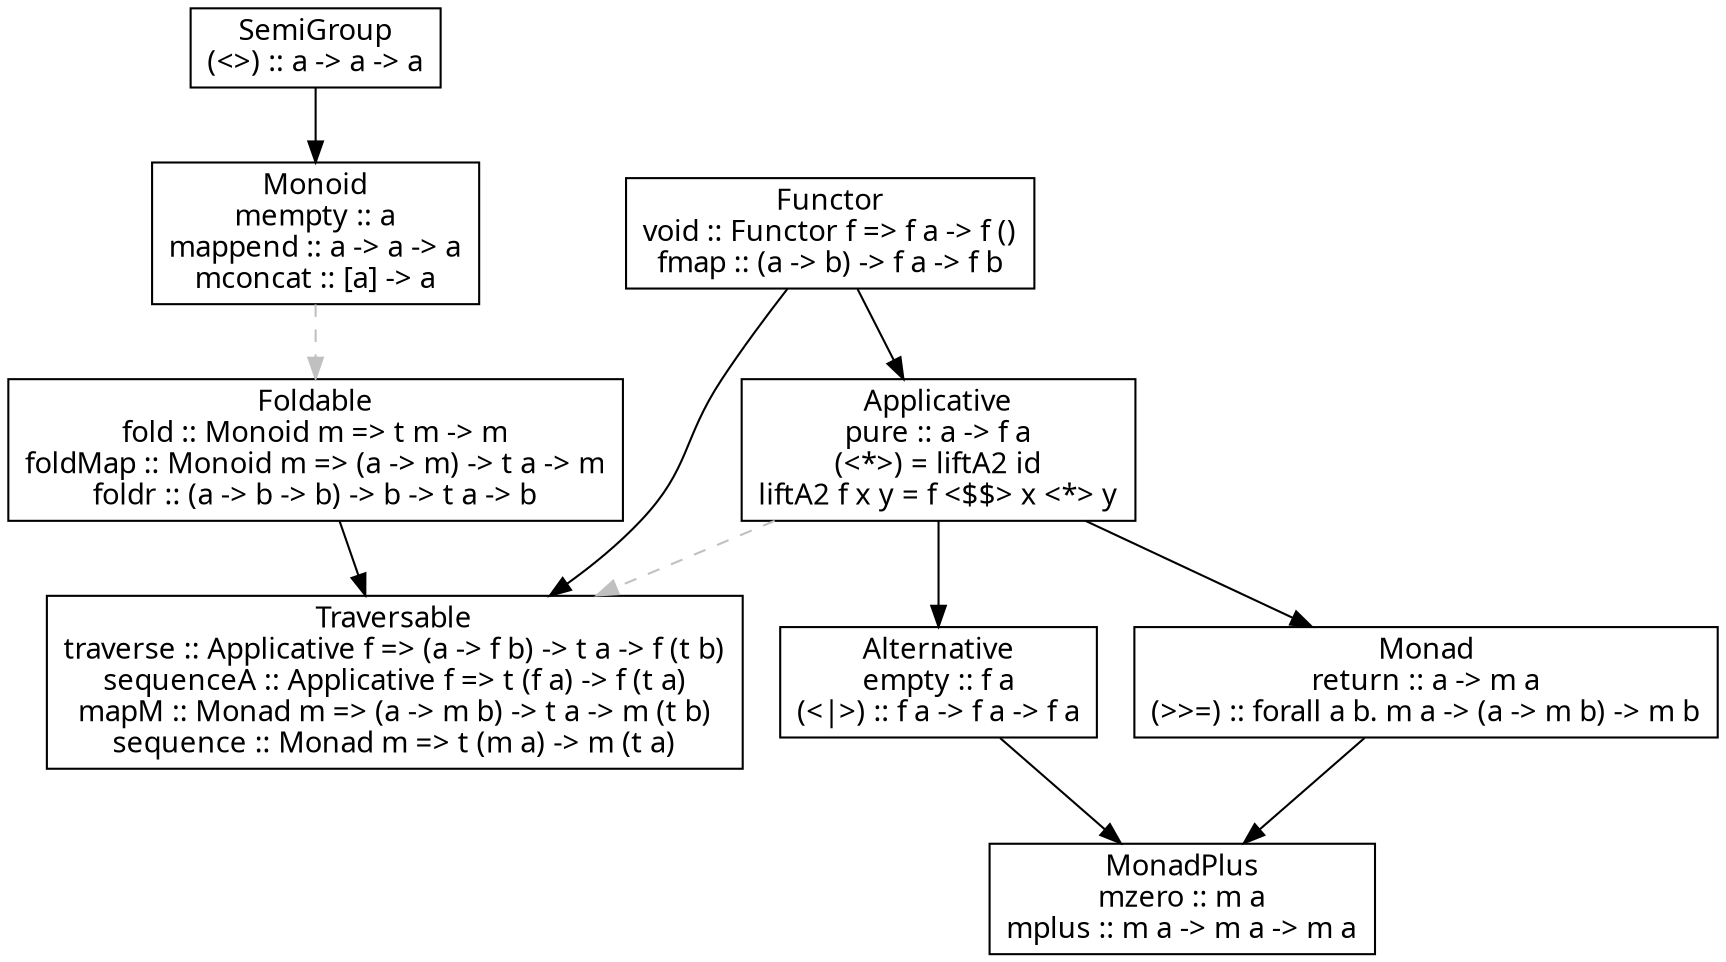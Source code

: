 digraph TECU {
    graph [ fontname = "dubai" ]
    node  [ fontname = "dubai" shape = "rectangle" ]
    edge  [ fontname = "dubai" ]

    SemiGroup [
        label = "SemiGroup\n(<>) :: a -> a -> a"
    ]

    Monoid [
        label = "Monoid\nmempty :: a\nmappend :: a -> a -> a\nmconcat :: [a] -> a"
    ]

    Foldable [
        label = "Foldable\nfold :: Monoid m => t m -> m\nfoldMap :: Monoid m => (a -> m) -> t a -> m\nfoldr :: (a -> b -> b) -> b -> t a -> b"
    ]

    Traversable [
        label = "Traversable\ntraverse :: Applicative f => (a -> f b) -> t a -> f (t b)\nsequenceA :: Applicative f => t (f a) -> f (t a)\nmapM :: Monad m => (a -> m b) -> t a -> m (t b)\nsequence :: Monad m => t (m a) -> m (t a)"
    ]

    Functor [
        label = "Functor\nvoid :: Functor f => f a -> f ()\nfmap :: (a -> b) -> f a -> f b"
    ]

    Applicative [
        label = "Applicative\npure :: a -> f a\n(<*>) = liftA2 id\nliftA2 f x y = f <$$> x <*> y"
    ]

    Alternative [
        label = "Alternative\nempty :: f a\n(<|>) :: f a -> f a -> f a"
    ]

    Monad [
        label = "Monad\nreturn :: a -> m a\n(>>=) :: forall a b. m a -> (a -> m b) -> m b"
    ]

    MonadPlus [
        label = "MonadPlus\nmzero :: m a\nmplus :: m a -> m a -> m a"
    ]

    SemiGroup -> Monoid

    Foldable -> Traversable

    Functor -> Traversable

    Functor -> Applicative
    Applicative -> Monad
    Applicative -> Alternative

    Monad -> MonadPlus
    Alternative -> MonadPlus

    edge [ style = dashed, color = grey ]

    Monoid -> Foldable
    Applicative -> Traversable
}